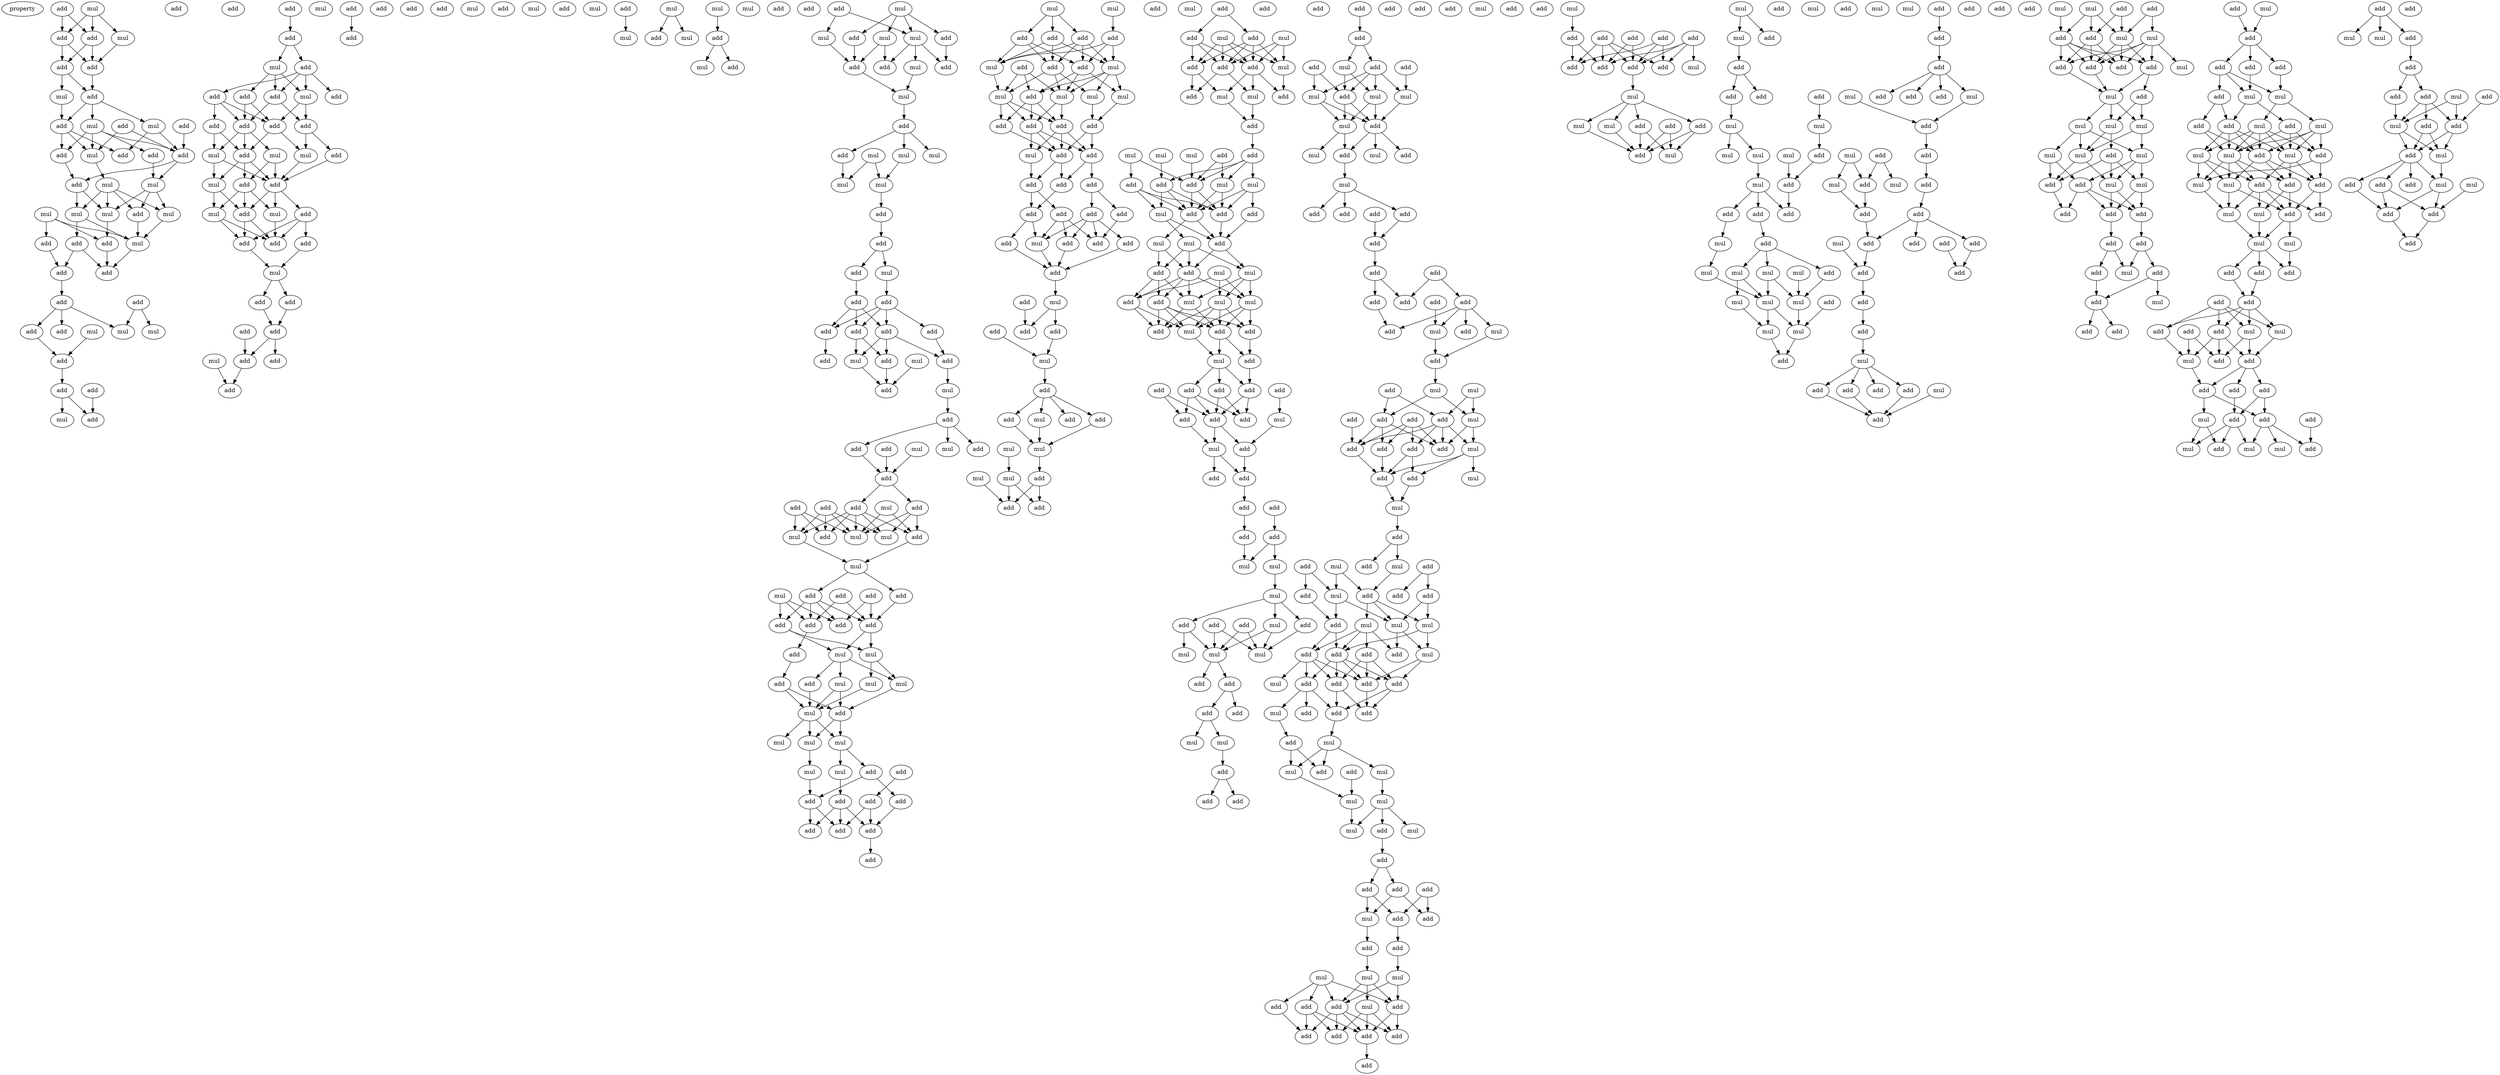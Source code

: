 digraph {
    node [fontcolor=black]
    property [mul=2,lf=1.1]
    0 [ label = add ];
    1 [ label = add ];
    2 [ label = mul ];
    3 [ label = add ];
    4 [ label = mul ];
    5 [ label = add ];
    6 [ label = add ];
    7 [ label = add ];
    8 [ label = mul ];
    9 [ label = add ];
    10 [ label = add ];
    11 [ label = add ];
    12 [ label = mul ];
    13 [ label = add ];
    14 [ label = mul ];
    15 [ label = mul ];
    16 [ label = add ];
    17 [ label = add ];
    18 [ label = add ];
    19 [ label = add ];
    20 [ label = add ];
    21 [ label = mul ];
    22 [ label = mul ];
    23 [ label = mul ];
    24 [ label = add ];
    25 [ label = mul ];
    26 [ label = mul ];
    27 [ label = mul ];
    28 [ label = add ];
    29 [ label = mul ];
    30 [ label = add ];
    31 [ label = add ];
    32 [ label = add ];
    33 [ label = add ];
    34 [ label = add ];
    35 [ label = add ];
    36 [ label = mul ];
    37 [ label = add ];
    38 [ label = mul ];
    39 [ label = mul ];
    40 [ label = add ];
    41 [ label = add ];
    42 [ label = add ];
    43 [ label = add ];
    44 [ label = add ];
    45 [ label = mul ];
    46 [ label = add ];
    47 [ label = add ];
    48 [ label = add ];
    49 [ label = add ];
    50 [ label = mul ];
    51 [ label = add ];
    52 [ label = mul ];
    53 [ label = add ];
    54 [ label = add ];
    55 [ label = add ];
    56 [ label = add ];
    57 [ label = add ];
    58 [ label = add ];
    59 [ label = add ];
    60 [ label = mul ];
    61 [ label = add ];
    62 [ label = add ];
    63 [ label = mul ];
    64 [ label = mul ];
    65 [ label = add ];
    66 [ label = add ];
    67 [ label = mul ];
    68 [ label = mul ];
    69 [ label = add ];
    70 [ label = mul ];
    71 [ label = mul ];
    72 [ label = add ];
    73 [ label = add ];
    74 [ label = add ];
    75 [ label = add ];
    76 [ label = mul ];
    77 [ label = add ];
    78 [ label = add ];
    79 [ label = add ];
    80 [ label = add ];
    81 [ label = add ];
    82 [ label = add ];
    83 [ label = add ];
    84 [ label = mul ];
    85 [ label = add ];
    86 [ label = add ];
    87 [ label = add ];
    88 [ label = add ];
    89 [ label = add ];
    90 [ label = mul ];
    91 [ label = add ];
    92 [ label = mul ];
    93 [ label = add ];
    94 [ label = mul ];
    95 [ label = add ];
    96 [ label = mul ];
    97 [ label = mul ];
    98 [ label = add ];
    99 [ label = mul ];
    100 [ label = mul ];
    101 [ label = add ];
    102 [ label = mul ];
    103 [ label = mul ];
    104 [ label = add ];
    105 [ label = add ];
    106 [ label = add ];
    107 [ label = mul ];
    108 [ label = add ];
    109 [ label = add ];
    110 [ label = mul ];
    111 [ label = mul ];
    112 [ label = add ];
    113 [ label = mul ];
    114 [ label = add ];
    115 [ label = add ];
    116 [ label = mul ];
    117 [ label = add ];
    118 [ label = mul ];
    119 [ label = add ];
    120 [ label = add ];
    121 [ label = mul ];
    122 [ label = mul ];
    123 [ label = mul ];
    124 [ label = mul ];
    125 [ label = mul ];
    126 [ label = add ];
    127 [ label = add ];
    128 [ label = mul ];
    129 [ label = add ];
    130 [ label = add ];
    131 [ label = add ];
    132 [ label = add ];
    133 [ label = add ];
    134 [ label = add ];
    135 [ label = add ];
    136 [ label = mul ];
    137 [ label = add ];
    138 [ label = add ];
    139 [ label = mul ];
    140 [ label = add ];
    141 [ label = mul ];
    142 [ label = add ];
    143 [ label = add ];
    144 [ label = mul ];
    145 [ label = add ];
    146 [ label = add ];
    147 [ label = add ];
    148 [ label = mul ];
    149 [ label = add ];
    150 [ label = add ];
    151 [ label = add ];
    152 [ label = mul ];
    153 [ label = add ];
    154 [ label = add ];
    155 [ label = mul ];
    156 [ label = mul ];
    157 [ label = mul ];
    158 [ label = add ];
    159 [ label = add ];
    160 [ label = mul ];
    161 [ label = add ];
    162 [ label = add ];
    163 [ label = mul ];
    164 [ label = add ];
    165 [ label = add ];
    166 [ label = add ];
    167 [ label = add ];
    168 [ label = add ];
    169 [ label = add ];
    170 [ label = mul ];
    171 [ label = mul ];
    172 [ label = add ];
    173 [ label = mul ];
    174 [ label = add ];
    175 [ label = add ];
    176 [ label = mul ];
    177 [ label = mul ];
    178 [ label = mul ];
    179 [ label = add ];
    180 [ label = mul ];
    181 [ label = mul ];
    182 [ label = mul ];
    183 [ label = add ];
    184 [ label = add ];
    185 [ label = mul ];
    186 [ label = mul ];
    187 [ label = add ];
    188 [ label = add ];
    189 [ label = add ];
    190 [ label = add ];
    191 [ label = add ];
    192 [ label = add ];
    193 [ label = add ];
    194 [ label = mul ];
    195 [ label = mul ];
    196 [ label = add ];
    197 [ label = add ];
    198 [ label = add ];
    199 [ label = add ];
    200 [ label = add ];
    201 [ label = mul ];
    202 [ label = add ];
    203 [ label = add ];
    204 [ label = add ];
    205 [ label = mul ];
    206 [ label = mul ];
    207 [ label = mul ];
    208 [ label = add ];
    209 [ label = mul ];
    210 [ label = mul ];
    211 [ label = add ];
    212 [ label = add ];
    213 [ label = add ];
    214 [ label = add ];
    215 [ label = add ];
    216 [ label = mul ];
    217 [ label = add ];
    218 [ label = add ];
    219 [ label = add ];
    220 [ label = add ];
    221 [ label = add ];
    222 [ label = add ];
    223 [ label = add ];
    224 [ label = add ];
    225 [ label = add ];
    226 [ label = add ];
    227 [ label = add ];
    228 [ label = mul ];
    229 [ label = add ];
    230 [ label = add ];
    231 [ label = mul ];
    232 [ label = add ];
    233 [ label = add ];
    234 [ label = add ];
    235 [ label = add ];
    236 [ label = add ];
    237 [ label = mul ];
    238 [ label = add ];
    239 [ label = add ];
    240 [ label = mul ];
    241 [ label = add ];
    242 [ label = add ];
    243 [ label = mul ];
    244 [ label = mul ];
    245 [ label = mul ];
    246 [ label = add ];
    247 [ label = mul ];
    248 [ label = mul ];
    249 [ label = add ];
    250 [ label = add ];
    251 [ label = add ];
    252 [ label = add ];
    253 [ label = add ];
    254 [ label = mul ];
    255 [ label = mul ];
    256 [ label = add ];
    257 [ label = add ];
    258 [ label = add ];
    259 [ label = mul ];
    260 [ label = mul ];
    261 [ label = add ];
    262 [ label = mul ];
    263 [ label = add ];
    264 [ label = add ];
    265 [ label = mul ];
    266 [ label = add ];
    267 [ label = add ];
    268 [ label = mul ];
    269 [ label = mul ];
    270 [ label = add ];
    271 [ label = add ];
    272 [ label = mul ];
    273 [ label = mul ];
    274 [ label = add ];
    275 [ label = add ];
    276 [ label = add ];
    277 [ label = add ];
    278 [ label = mul ];
    279 [ label = mul ];
    280 [ label = add ];
    281 [ label = mul ];
    282 [ label = add ];
    283 [ label = mul ];
    284 [ label = add ];
    285 [ label = mul ];
    286 [ label = add ];
    287 [ label = mul ];
    288 [ label = mul ];
    289 [ label = mul ];
    290 [ label = add ];
    291 [ label = add ];
    292 [ label = mul ];
    293 [ label = add ];
    294 [ label = add ];
    295 [ label = mul ];
    296 [ label = add ];
    297 [ label = add ];
    298 [ label = add ];
    299 [ label = add ];
    300 [ label = add ];
    301 [ label = add ];
    302 [ label = add ];
    303 [ label = mul ];
    304 [ label = add ];
    305 [ label = add ];
    306 [ label = mul ];
    307 [ label = add ];
    308 [ label = add ];
    309 [ label = add ];
    310 [ label = add ];
    311 [ label = add ];
    312 [ label = add ];
    313 [ label = add ];
    314 [ label = mul ];
    315 [ label = mul ];
    316 [ label = mul ];
    317 [ label = add ];
    318 [ label = mul ];
    319 [ label = add ];
    320 [ label = add ];
    321 [ label = add ];
    322 [ label = mul ];
    323 [ label = mul ];
    324 [ label = mul ];
    325 [ label = add ];
    326 [ label = add ];
    327 [ label = add ];
    328 [ label = add ];
    329 [ label = add ];
    330 [ label = mul ];
    331 [ label = mul ];
    332 [ label = add ];
    333 [ label = add ];
    334 [ label = add ];
    335 [ label = add ];
    336 [ label = add ];
    337 [ label = add ];
    338 [ label = add ];
    339 [ label = add ];
    340 [ label = add ];
    341 [ label = mul ];
    342 [ label = add ];
    343 [ label = add ];
    344 [ label = mul ];
    345 [ label = mul ];
    346 [ label = mul ];
    347 [ label = add ];
    348 [ label = mul ];
    349 [ label = mul ];
    350 [ label = add ];
    351 [ label = mul ];
    352 [ label = add ];
    353 [ label = add ];
    354 [ label = mul ];
    355 [ label = add ];
    356 [ label = add ];
    357 [ label = add ];
    358 [ label = add ];
    359 [ label = add ];
    360 [ label = add ];
    361 [ label = add ];
    362 [ label = add ];
    363 [ label = add ];
    364 [ label = add ];
    365 [ label = add ];
    366 [ label = add ];
    367 [ label = add ];
    368 [ label = mul ];
    369 [ label = add ];
    370 [ label = mul ];
    371 [ label = add ];
    372 [ label = add ];
    373 [ label = mul ];
    374 [ label = mul ];
    375 [ label = mul ];
    376 [ label = add ];
    377 [ label = add ];
    378 [ label = add ];
    379 [ label = add ];
    380 [ label = add ];
    381 [ label = add ];
    382 [ label = add ];
    383 [ label = mul ];
    384 [ label = add ];
    385 [ label = add ];
    386 [ label = add ];
    387 [ label = mul ];
    388 [ label = mul ];
    389 [ label = add ];
    390 [ label = mul ];
    391 [ label = add ];
    392 [ label = mul ];
    393 [ label = add ];
    394 [ label = add ];
    395 [ label = add ];
    396 [ label = mul ];
    397 [ label = add ];
    398 [ label = add ];
    399 [ label = add ];
    400 [ label = add ];
    401 [ label = mul ];
    402 [ label = mul ];
    403 [ label = mul ];
    404 [ label = mul ];
    405 [ label = add ];
    406 [ label = add ];
    407 [ label = add ];
    408 [ label = add ];
    409 [ label = add ];
    410 [ label = add ];
    411 [ label = mul ];
    412 [ label = add ];
    413 [ label = add ];
    414 [ label = mul ];
    415 [ label = add ];
    416 [ label = add ];
    417 [ label = add ];
    418 [ label = add ];
    419 [ label = mul ];
    420 [ label = mul ];
    421 [ label = mul ];
    422 [ label = mul ];
    423 [ label = add ];
    424 [ label = add ];
    425 [ label = mul ];
    426 [ label = mul ];
    427 [ label = add ];
    428 [ label = mul ];
    429 [ label = add ];
    430 [ label = add ];
    431 [ label = mul ];
    432 [ label = add ];
    433 [ label = add ];
    434 [ label = add ];
    435 [ label = add ];
    436 [ label = add ];
    437 [ label = add ];
    438 [ label = mul ];
    439 [ label = add ];
    440 [ label = add ];
    441 [ label = mul ];
    442 [ label = mul ];
    443 [ label = mul ];
    444 [ label = add ];
    445 [ label = mul ];
    446 [ label = add ];
    447 [ label = add ];
    448 [ label = add ];
    449 [ label = add ];
    450 [ label = add ];
    451 [ label = add ];
    452 [ label = add ];
    453 [ label = add ];
    454 [ label = mul ];
    455 [ label = add ];
    456 [ label = add ];
    457 [ label = add ];
    458 [ label = add ];
    459 [ label = add ];
    460 [ label = mul ];
    461 [ label = add ];
    462 [ label = add ];
    463 [ label = add ];
    464 [ label = add ];
    465 [ label = mul ];
    466 [ label = add ];
    467 [ label = mul ];
    468 [ label = mul ];
    469 [ label = add ];
    470 [ label = add ];
    471 [ label = mul ];
    472 [ label = add ];
    473 [ label = mul ];
    474 [ label = mul ];
    475 [ label = add ];
    476 [ label = add ];
    477 [ label = add ];
    478 [ label = add ];
    479 [ label = add ];
    480 [ label = mul ];
    481 [ label = add ];
    482 [ label = add ];
    483 [ label = mul ];
    484 [ label = mul ];
    485 [ label = mul ];
    486 [ label = mul ];
    487 [ label = mul ];
    488 [ label = add ];
    489 [ label = add ];
    490 [ label = mul ];
    491 [ label = add ];
    492 [ label = add ];
    493 [ label = add ];
    494 [ label = mul ];
    495 [ label = add ];
    496 [ label = add ];
    497 [ label = mul ];
    498 [ label = mul ];
    499 [ label = mul ];
    500 [ label = mul ];
    501 [ label = add ];
    502 [ label = mul ];
    503 [ label = mul ];
    504 [ label = mul ];
    505 [ label = mul ];
    506 [ label = mul ];
    507 [ label = mul ];
    508 [ label = mul ];
    509 [ label = add ];
    510 [ label = add ];
    511 [ label = add ];
    512 [ label = add ];
    513 [ label = add ];
    514 [ label = add ];
    515 [ label = mul ];
    516 [ label = add ];
    517 [ label = add ];
    518 [ label = mul ];
    519 [ label = add ];
    520 [ label = add ];
    521 [ label = add ];
    522 [ label = mul ];
    523 [ label = add ];
    524 [ label = mul ];
    525 [ label = mul ];
    526 [ label = add ];
    527 [ label = add ];
    528 [ label = add ];
    529 [ label = add ];
    530 [ label = mul ];
    531 [ label = add ];
    532 [ label = add ];
    533 [ label = add ];
    534 [ label = add ];
    535 [ label = add ];
    536 [ label = add ];
    537 [ label = add ];
    538 [ label = add ];
    539 [ label = add ];
    540 [ label = mul ];
    541 [ label = add ];
    542 [ label = add ];
    543 [ label = mul ];
    544 [ label = add ];
    545 [ label = add ];
    546 [ label = add ];
    547 [ label = mul ];
    548 [ label = mul ];
    549 [ label = add ];
    550 [ label = add ];
    551 [ label = add ];
    552 [ label = add ];
    553 [ label = mul ];
    554 [ label = mul ];
    555 [ label = add ];
    556 [ label = add ];
    557 [ label = mul ];
    558 [ label = add ];
    559 [ label = add ];
    560 [ label = add ];
    561 [ label = mul ];
    562 [ label = mul ];
    563 [ label = mul ];
    564 [ label = mul ];
    565 [ label = add ];
    566 [ label = mul ];
    567 [ label = mul ];
    568 [ label = mul ];
    569 [ label = mul ];
    570 [ label = mul ];
    571 [ label = add ];
    572 [ label = add ];
    573 [ label = add ];
    574 [ label = add ];
    575 [ label = add ];
    576 [ label = add ];
    577 [ label = add ];
    578 [ label = add ];
    579 [ label = mul ];
    580 [ label = add ];
    581 [ label = mul ];
    582 [ label = add ];
    583 [ label = add ];
    584 [ label = add ];
    585 [ label = add ];
    586 [ label = mul ];
    587 [ label = add ];
    588 [ label = add ];
    589 [ label = add ];
    590 [ label = add ];
    591 [ label = mul ];
    592 [ label = add ];
    593 [ label = mul ];
    594 [ label = mul ];
    595 [ label = add ];
    596 [ label = add ];
    597 [ label = add ];
    598 [ label = mul ];
    599 [ label = mul ];
    600 [ label = add ];
    601 [ label = mul ];
    602 [ label = mul ];
    603 [ label = add ];
    604 [ label = mul ];
    605 [ label = add ];
    606 [ label = add ];
    607 [ label = add ];
    608 [ label = mul ];
    609 [ label = mul ];
    610 [ label = add ];
    611 [ label = mul ];
    612 [ label = add ];
    613 [ label = mul ];
    614 [ label = mul ];
    615 [ label = add ];
    616 [ label = add ];
    617 [ label = add ];
    618 [ label = add ];
    619 [ label = add ];
    620 [ label = add ];
    621 [ label = add ];
    622 [ label = mul ];
    623 [ label = mul ];
    624 [ label = add ];
    625 [ label = add ];
    626 [ label = mul ];
    627 [ label = add ];
    628 [ label = add ];
    629 [ label = add ];
    630 [ label = add ];
    631 [ label = mul ];
    632 [ label = add ];
    633 [ label = add ];
    634 [ label = add ];
    635 [ label = add ];
    636 [ label = mul ];
    637 [ label = add ];
    638 [ label = mul ];
    639 [ label = mul ];
    640 [ label = add ];
    641 [ label = mul ];
    642 [ label = add ];
    643 [ label = mul ];
    644 [ label = add ];
    645 [ label = add ];
    646 [ label = add ];
    647 [ label = add ];
    648 [ label = add ];
    649 [ label = mul ];
    650 [ label = mul ];
    651 [ label = add ];
    652 [ label = add ];
    653 [ label = mul ];
    654 [ label = add ];
    655 [ label = mul ];
    656 [ label = add ];
    657 [ label = mul ];
    658 [ label = add ];
    659 [ label = add ];
    660 [ label = add ];
    661 [ label = add ];
    662 [ label = add ];
    0 -> 3 [ name = 0 ];
    0 -> 5 [ name = 1 ];
    2 -> 3 [ name = 2 ];
    2 -> 4 [ name = 3 ];
    2 -> 5 [ name = 4 ];
    3 -> 6 [ name = 5 ];
    3 -> 7 [ name = 6 ];
    4 -> 6 [ name = 7 ];
    5 -> 6 [ name = 8 ];
    5 -> 7 [ name = 9 ];
    6 -> 9 [ name = 10 ];
    7 -> 8 [ name = 11 ];
    7 -> 9 [ name = 12 ];
    8 -> 13 [ name = 13 ];
    9 -> 12 [ name = 14 ];
    9 -> 13 [ name = 15 ];
    9 -> 14 [ name = 16 ];
    10 -> 15 [ name = 17 ];
    10 -> 17 [ name = 18 ];
    11 -> 17 [ name = 19 ];
    12 -> 17 [ name = 20 ];
    12 -> 18 [ name = 21 ];
    13 -> 15 [ name = 22 ];
    13 -> 16 [ name = 23 ];
    13 -> 18 [ name = 24 ];
    14 -> 15 [ name = 25 ];
    14 -> 16 [ name = 26 ];
    14 -> 17 [ name = 27 ];
    14 -> 19 [ name = 28 ];
    15 -> 22 [ name = 29 ];
    16 -> 20 [ name = 30 ];
    17 -> 20 [ name = 31 ];
    17 -> 21 [ name = 32 ];
    19 -> 21 [ name = 33 ];
    20 -> 26 [ name = 34 ];
    20 -> 27 [ name = 35 ];
    21 -> 24 [ name = 36 ];
    21 -> 25 [ name = 37 ];
    21 -> 27 [ name = 38 ];
    22 -> 24 [ name = 39 ];
    22 -> 25 [ name = 40 ];
    22 -> 26 [ name = 41 ];
    22 -> 27 [ name = 42 ];
    23 -> 28 [ name = 43 ];
    23 -> 29 [ name = 44 ];
    23 -> 30 [ name = 45 ];
    24 -> 29 [ name = 46 ];
    25 -> 29 [ name = 47 ];
    26 -> 29 [ name = 48 ];
    26 -> 31 [ name = 49 ];
    27 -> 30 [ name = 50 ];
    28 -> 32 [ name = 51 ];
    29 -> 33 [ name = 52 ];
    30 -> 33 [ name = 53 ];
    31 -> 32 [ name = 54 ];
    31 -> 33 [ name = 55 ];
    32 -> 35 [ name = 56 ];
    34 -> 36 [ name = 57 ];
    34 -> 38 [ name = 58 ];
    35 -> 36 [ name = 59 ];
    35 -> 37 [ name = 60 ];
    35 -> 40 [ name = 61 ];
    37 -> 41 [ name = 62 ];
    39 -> 41 [ name = 63 ];
    41 -> 43 [ name = 64 ];
    43 -> 45 [ name = 65 ];
    43 -> 46 [ name = 66 ];
    44 -> 46 [ name = 67 ];
    47 -> 48 [ name = 68 ];
    48 -> 49 [ name = 69 ];
    48 -> 50 [ name = 70 ];
    49 -> 52 [ name = 71 ];
    49 -> 53 [ name = 72 ];
    49 -> 54 [ name = 73 ];
    49 -> 55 [ name = 74 ];
    50 -> 51 [ name = 75 ];
    50 -> 52 [ name = 76 ];
    50 -> 53 [ name = 77 ];
    51 -> 56 [ name = 78 ];
    51 -> 57 [ name = 79 ];
    52 -> 57 [ name = 80 ];
    52 -> 58 [ name = 81 ];
    53 -> 56 [ name = 82 ];
    53 -> 58 [ name = 83 ];
    54 -> 56 [ name = 84 ];
    54 -> 57 [ name = 85 ];
    54 -> 59 [ name = 86 ];
    56 -> 60 [ name = 87 ];
    56 -> 61 [ name = 88 ];
    56 -> 63 [ name = 89 ];
    57 -> 61 [ name = 90 ];
    57 -> 64 [ name = 91 ];
    58 -> 62 [ name = 92 ];
    58 -> 64 [ name = 93 ];
    59 -> 60 [ name = 94 ];
    59 -> 61 [ name = 95 ];
    60 -> 66 [ name = 96 ];
    60 -> 67 [ name = 97 ];
    61 -> 65 [ name = 98 ];
    61 -> 66 [ name = 99 ];
    61 -> 67 [ name = 100 ];
    62 -> 66 [ name = 101 ];
    63 -> 65 [ name = 102 ];
    63 -> 66 [ name = 103 ];
    64 -> 66 [ name = 104 ];
    65 -> 70 [ name = 105 ];
    65 -> 71 [ name = 106 ];
    65 -> 72 [ name = 107 ];
    66 -> 69 [ name = 108 ];
    66 -> 70 [ name = 109 ];
    66 -> 72 [ name = 110 ];
    67 -> 71 [ name = 111 ];
    67 -> 72 [ name = 112 ];
    69 -> 73 [ name = 113 ];
    69 -> 74 [ name = 114 ];
    69 -> 75 [ name = 115 ];
    70 -> 74 [ name = 116 ];
    71 -> 74 [ name = 117 ];
    71 -> 75 [ name = 118 ];
    72 -> 74 [ name = 119 ];
    72 -> 75 [ name = 120 ];
    73 -> 76 [ name = 121 ];
    75 -> 76 [ name = 122 ];
    76 -> 77 [ name = 123 ];
    76 -> 78 [ name = 124 ];
    77 -> 79 [ name = 125 ];
    78 -> 79 [ name = 126 ];
    79 -> 81 [ name = 127 ];
    79 -> 82 [ name = 128 ];
    80 -> 81 [ name = 129 ];
    81 -> 86 [ name = 130 ];
    83 -> 85 [ name = 131 ];
    84 -> 86 [ name = 132 ];
    95 -> 96 [ name = 133 ];
    97 -> 98 [ name = 134 ];
    97 -> 99 [ name = 135 ];
    100 -> 101 [ name = 136 ];
    101 -> 103 [ name = 137 ];
    101 -> 105 [ name = 138 ];
    107 -> 109 [ name = 139 ];
    107 -> 110 [ name = 140 ];
    107 -> 111 [ name = 141 ];
    107 -> 112 [ name = 142 ];
    108 -> 111 [ name = 143 ];
    108 -> 113 [ name = 144 ];
    109 -> 115 [ name = 145 ];
    110 -> 114 [ name = 146 ];
    110 -> 117 [ name = 147 ];
    111 -> 115 [ name = 148 ];
    111 -> 116 [ name = 149 ];
    111 -> 117 [ name = 150 ];
    112 -> 114 [ name = 151 ];
    113 -> 114 [ name = 152 ];
    114 -> 118 [ name = 153 ];
    116 -> 118 [ name = 154 ];
    118 -> 119 [ name = 155 ];
    119 -> 120 [ name = 156 ];
    119 -> 122 [ name = 157 ];
    119 -> 123 [ name = 158 ];
    120 -> 125 [ name = 159 ];
    121 -> 124 [ name = 160 ];
    121 -> 125 [ name = 161 ];
    122 -> 124 [ name = 162 ];
    124 -> 126 [ name = 163 ];
    126 -> 127 [ name = 164 ];
    127 -> 128 [ name = 165 ];
    127 -> 129 [ name = 166 ];
    128 -> 130 [ name = 167 ];
    129 -> 131 [ name = 168 ];
    130 -> 132 [ name = 169 ];
    130 -> 133 [ name = 170 ];
    130 -> 134 [ name = 171 ];
    130 -> 135 [ name = 172 ];
    131 -> 132 [ name = 173 ];
    131 -> 133 [ name = 174 ];
    131 -> 134 [ name = 175 ];
    132 -> 136 [ name = 176 ];
    132 -> 137 [ name = 177 ];
    133 -> 136 [ name = 178 ];
    133 -> 137 [ name = 179 ];
    133 -> 140 [ name = 180 ];
    134 -> 138 [ name = 181 ];
    135 -> 140 [ name = 182 ];
    136 -> 142 [ name = 183 ];
    137 -> 142 [ name = 184 ];
    139 -> 142 [ name = 185 ];
    140 -> 141 [ name = 186 ];
    141 -> 143 [ name = 187 ];
    143 -> 144 [ name = 188 ];
    143 -> 145 [ name = 189 ];
    143 -> 147 [ name = 190 ];
    146 -> 149 [ name = 191 ];
    147 -> 149 [ name = 192 ];
    148 -> 149 [ name = 193 ];
    149 -> 150 [ name = 194 ];
    149 -> 154 [ name = 195 ];
    150 -> 156 [ name = 196 ];
    150 -> 157 [ name = 197 ];
    150 -> 158 [ name = 198 ];
    151 -> 155 [ name = 199 ];
    151 -> 156 [ name = 200 ];
    151 -> 157 [ name = 201 ];
    151 -> 159 [ name = 202 ];
    152 -> 156 [ name = 203 ];
    152 -> 158 [ name = 204 ];
    153 -> 155 [ name = 205 ];
    153 -> 156 [ name = 206 ];
    153 -> 159 [ name = 207 ];
    154 -> 155 [ name = 208 ];
    154 -> 156 [ name = 209 ];
    154 -> 157 [ name = 210 ];
    154 -> 158 [ name = 211 ];
    154 -> 159 [ name = 212 ];
    155 -> 160 [ name = 213 ];
    158 -> 160 [ name = 214 ];
    160 -> 164 [ name = 215 ];
    160 -> 165 [ name = 216 ];
    161 -> 167 [ name = 217 ];
    161 -> 169 [ name = 218 ];
    162 -> 166 [ name = 219 ];
    162 -> 167 [ name = 220 ];
    163 -> 166 [ name = 221 ];
    163 -> 168 [ name = 222 ];
    163 -> 169 [ name = 223 ];
    164 -> 166 [ name = 224 ];
    164 -> 167 [ name = 225 ];
    164 -> 168 [ name = 226 ];
    164 -> 169 [ name = 227 ];
    165 -> 167 [ name = 228 ];
    166 -> 172 [ name = 229 ];
    167 -> 170 [ name = 230 ];
    167 -> 171 [ name = 231 ];
    168 -> 170 [ name = 232 ];
    168 -> 171 [ name = 233 ];
    170 -> 173 [ name = 234 ];
    170 -> 175 [ name = 235 ];
    170 -> 176 [ name = 236 ];
    171 -> 176 [ name = 237 ];
    171 -> 177 [ name = 238 ];
    172 -> 174 [ name = 239 ];
    173 -> 178 [ name = 240 ];
    173 -> 179 [ name = 241 ];
    174 -> 178 [ name = 242 ];
    174 -> 179 [ name = 243 ];
    175 -> 178 [ name = 244 ];
    176 -> 179 [ name = 245 ];
    177 -> 178 [ name = 246 ];
    178 -> 180 [ name = 247 ];
    178 -> 181 [ name = 248 ];
    178 -> 182 [ name = 249 ];
    179 -> 180 [ name = 250 ];
    179 -> 182 [ name = 251 ];
    180 -> 186 [ name = 252 ];
    182 -> 184 [ name = 253 ];
    182 -> 185 [ name = 254 ];
    183 -> 190 [ name = 255 ];
    184 -> 187 [ name = 256 ];
    184 -> 188 [ name = 257 ];
    185 -> 189 [ name = 258 ];
    186 -> 188 [ name = 259 ];
    187 -> 192 [ name = 260 ];
    188 -> 191 [ name = 261 ];
    188 -> 193 [ name = 262 ];
    189 -> 191 [ name = 263 ];
    189 -> 192 [ name = 264 ];
    189 -> 193 [ name = 265 ];
    190 -> 191 [ name = 266 ];
    190 -> 192 [ name = 267 ];
    192 -> 196 [ name = 268 ];
    194 -> 199 [ name = 269 ];
    195 -> 197 [ name = 270 ];
    195 -> 198 [ name = 271 ];
    195 -> 200 [ name = 272 ];
    197 -> 201 [ name = 273 ];
    197 -> 202 [ name = 274 ];
    197 -> 204 [ name = 275 ];
    198 -> 201 [ name = 276 ];
    198 -> 202 [ name = 277 ];
    198 -> 204 [ name = 278 ];
    198 -> 205 [ name = 279 ];
    199 -> 201 [ name = 280 ];
    199 -> 204 [ name = 281 ];
    199 -> 205 [ name = 282 ];
    200 -> 201 [ name = 283 ];
    200 -> 202 [ name = 284 ];
    200 -> 205 [ name = 285 ];
    201 -> 209 [ name = 286 ];
    202 -> 207 [ name = 287 ];
    202 -> 209 [ name = 288 ];
    202 -> 210 [ name = 289 ];
    203 -> 207 [ name = 290 ];
    203 -> 208 [ name = 291 ];
    203 -> 209 [ name = 292 ];
    204 -> 206 [ name = 293 ];
    204 -> 207 [ name = 294 ];
    204 -> 208 [ name = 295 ];
    205 -> 206 [ name = 296 ];
    205 -> 207 [ name = 297 ];
    205 -> 208 [ name = 298 ];
    205 -> 210 [ name = 299 ];
    206 -> 213 [ name = 300 ];
    207 -> 211 [ name = 301 ];
    207 -> 212 [ name = 302 ];
    208 -> 211 [ name = 303 ];
    208 -> 212 [ name = 304 ];
    208 -> 214 [ name = 305 ];
    209 -> 211 [ name = 306 ];
    209 -> 212 [ name = 307 ];
    209 -> 214 [ name = 308 ];
    210 -> 213 [ name = 309 ];
    211 -> 215 [ name = 310 ];
    211 -> 216 [ name = 311 ];
    211 -> 217 [ name = 312 ];
    212 -> 215 [ name = 313 ];
    212 -> 216 [ name = 314 ];
    212 -> 217 [ name = 315 ];
    213 -> 215 [ name = 316 ];
    213 -> 217 [ name = 317 ];
    214 -> 215 [ name = 318 ];
    215 -> 219 [ name = 319 ];
    215 -> 220 [ name = 320 ];
    216 -> 220 [ name = 321 ];
    217 -> 218 [ name = 322 ];
    217 -> 219 [ name = 323 ];
    218 -> 222 [ name = 324 ];
    218 -> 223 [ name = 325 ];
    219 -> 221 [ name = 326 ];
    220 -> 221 [ name = 327 ];
    220 -> 224 [ name = 328 ];
    221 -> 227 [ name = 329 ];
    221 -> 228 [ name = 330 ];
    222 -> 229 [ name = 331 ];
    223 -> 225 [ name = 332 ];
    223 -> 226 [ name = 333 ];
    223 -> 228 [ name = 334 ];
    223 -> 229 [ name = 335 ];
    224 -> 225 [ name = 336 ];
    224 -> 228 [ name = 337 ];
    224 -> 229 [ name = 338 ];
    225 -> 230 [ name = 339 ];
    226 -> 230 [ name = 340 ];
    227 -> 230 [ name = 341 ];
    228 -> 230 [ name = 342 ];
    230 -> 231 [ name = 343 ];
    231 -> 234 [ name = 344 ];
    231 -> 235 [ name = 345 ];
    232 -> 235 [ name = 346 ];
    234 -> 237 [ name = 347 ];
    236 -> 237 [ name = 348 ];
    237 -> 238 [ name = 349 ];
    238 -> 239 [ name = 350 ];
    238 -> 241 [ name = 351 ];
    238 -> 242 [ name = 352 ];
    238 -> 243 [ name = 353 ];
    239 -> 245 [ name = 354 ];
    241 -> 245 [ name = 355 ];
    243 -> 245 [ name = 356 ];
    244 -> 248 [ name = 357 ];
    245 -> 246 [ name = 358 ];
    246 -> 249 [ name = 359 ];
    246 -> 250 [ name = 360 ];
    247 -> 249 [ name = 361 ];
    248 -> 249 [ name = 362 ];
    248 -> 250 [ name = 363 ];
    251 -> 252 [ name = 364 ];
    251 -> 253 [ name = 365 ];
    252 -> 256 [ name = 366 ];
    252 -> 257 [ name = 367 ];
    252 -> 258 [ name = 368 ];
    253 -> 256 [ name = 369 ];
    253 -> 257 [ name = 370 ];
    253 -> 258 [ name = 371 ];
    253 -> 259 [ name = 372 ];
    254 -> 256 [ name = 373 ];
    254 -> 257 [ name = 374 ];
    254 -> 259 [ name = 375 ];
    255 -> 256 [ name = 376 ];
    255 -> 257 [ name = 377 ];
    255 -> 258 [ name = 378 ];
    255 -> 259 [ name = 379 ];
    256 -> 260 [ name = 380 ];
    256 -> 262 [ name = 381 ];
    256 -> 263 [ name = 382 ];
    257 -> 260 [ name = 383 ];
    257 -> 261 [ name = 384 ];
    258 -> 261 [ name = 385 ];
    258 -> 262 [ name = 386 ];
    259 -> 263 [ name = 387 ];
    260 -> 264 [ name = 388 ];
    262 -> 264 [ name = 389 ];
    264 -> 267 [ name = 390 ];
    265 -> 271 [ name = 391 ];
    265 -> 274 [ name = 392 ];
    266 -> 272 [ name = 393 ];
    266 -> 274 [ name = 394 ];
    267 -> 270 [ name = 395 ];
    267 -> 272 [ name = 396 ];
    267 -> 273 [ name = 397 ];
    267 -> 274 [ name = 398 ];
    268 -> 270 [ name = 399 ];
    269 -> 274 [ name = 400 ];
    270 -> 275 [ name = 401 ];
    270 -> 277 [ name = 402 ];
    270 -> 278 [ name = 403 ];
    271 -> 275 [ name = 404 ];
    271 -> 277 [ name = 405 ];
    271 -> 278 [ name = 406 ];
    272 -> 275 [ name = 407 ];
    272 -> 277 [ name = 408 ];
    273 -> 275 [ name = 409 ];
    273 -> 276 [ name = 410 ];
    273 -> 277 [ name = 411 ];
    274 -> 275 [ name = 412 ];
    274 -> 277 [ name = 413 ];
    275 -> 280 [ name = 414 ];
    276 -> 280 [ name = 415 ];
    277 -> 279 [ name = 416 ];
    277 -> 280 [ name = 417 ];
    278 -> 280 [ name = 418 ];
    278 -> 281 [ name = 419 ];
    279 -> 282 [ name = 420 ];
    279 -> 284 [ name = 421 ];
    280 -> 282 [ name = 422 ];
    280 -> 285 [ name = 423 ];
    281 -> 282 [ name = 424 ];
    281 -> 284 [ name = 425 ];
    281 -> 285 [ name = 426 ];
    282 -> 286 [ name = 427 ];
    282 -> 287 [ name = 428 ];
    282 -> 288 [ name = 429 ];
    282 -> 290 [ name = 430 ];
    283 -> 286 [ name = 431 ];
    283 -> 288 [ name = 432 ];
    283 -> 289 [ name = 433 ];
    284 -> 286 [ name = 434 ];
    284 -> 287 [ name = 435 ];
    284 -> 290 [ name = 436 ];
    285 -> 287 [ name = 437 ];
    285 -> 288 [ name = 438 ];
    285 -> 289 [ name = 439 ];
    286 -> 292 [ name = 440 ];
    286 -> 294 [ name = 441 ];
    287 -> 293 [ name = 442 ];
    287 -> 294 [ name = 443 ];
    288 -> 291 [ name = 444 ];
    288 -> 292 [ name = 445 ];
    288 -> 293 [ name = 446 ];
    289 -> 291 [ name = 447 ];
    289 -> 292 [ name = 448 ];
    289 -> 293 [ name = 449 ];
    289 -> 294 [ name = 450 ];
    290 -> 291 [ name = 451 ];
    290 -> 292 [ name = 452 ];
    290 -> 293 [ name = 453 ];
    290 -> 294 [ name = 454 ];
    291 -> 296 [ name = 455 ];
    292 -> 295 [ name = 456 ];
    293 -> 295 [ name = 457 ];
    293 -> 296 [ name = 458 ];
    295 -> 297 [ name = 459 ];
    295 -> 300 [ name = 460 ];
    295 -> 301 [ name = 461 ];
    296 -> 301 [ name = 462 ];
    297 -> 302 [ name = 463 ];
    297 -> 304 [ name = 464 ];
    297 -> 305 [ name = 465 ];
    298 -> 303 [ name = 466 ];
    299 -> 302 [ name = 467 ];
    299 -> 305 [ name = 468 ];
    300 -> 302 [ name = 469 ];
    300 -> 304 [ name = 470 ];
    301 -> 302 [ name = 471 ];
    301 -> 304 [ name = 472 ];
    302 -> 306 [ name = 473 ];
    302 -> 307 [ name = 474 ];
    303 -> 307 [ name = 475 ];
    305 -> 306 [ name = 476 ];
    306 -> 308 [ name = 477 ];
    306 -> 309 [ name = 478 ];
    307 -> 308 [ name = 479 ];
    308 -> 310 [ name = 480 ];
    310 -> 312 [ name = 481 ];
    311 -> 313 [ name = 482 ];
    312 -> 314 [ name = 483 ];
    313 -> 314 [ name = 484 ];
    313 -> 315 [ name = 485 ];
    315 -> 316 [ name = 486 ];
    316 -> 318 [ name = 487 ];
    316 -> 320 [ name = 488 ];
    316 -> 321 [ name = 489 ];
    317 -> 322 [ name = 490 ];
    317 -> 323 [ name = 491 ];
    318 -> 322 [ name = 492 ];
    318 -> 323 [ name = 493 ];
    319 -> 322 [ name = 494 ];
    319 -> 323 [ name = 495 ];
    320 -> 322 [ name = 496 ];
    321 -> 323 [ name = 497 ];
    321 -> 324 [ name = 498 ];
    323 -> 325 [ name = 499 ];
    323 -> 326 [ name = 500 ];
    326 -> 327 [ name = 501 ];
    326 -> 328 [ name = 502 ];
    327 -> 330 [ name = 503 ];
    327 -> 331 [ name = 504 ];
    331 -> 333 [ name = 505 ];
    333 -> 334 [ name = 506 ];
    333 -> 337 [ name = 507 ];
    335 -> 338 [ name = 508 ];
    338 -> 340 [ name = 509 ];
    338 -> 341 [ name = 510 ];
    339 -> 346 [ name = 511 ];
    340 -> 343 [ name = 512 ];
    340 -> 344 [ name = 513 ];
    340 -> 345 [ name = 514 ];
    340 -> 346 [ name = 515 ];
    341 -> 343 [ name = 516 ];
    341 -> 344 [ name = 517 ];
    342 -> 343 [ name = 518 ];
    342 -> 345 [ name = 519 ];
    343 -> 347 [ name = 520 ];
    343 -> 348 [ name = 521 ];
    344 -> 347 [ name = 522 ];
    344 -> 348 [ name = 523 ];
    345 -> 347 [ name = 524 ];
    345 -> 348 [ name = 525 ];
    346 -> 347 [ name = 526 ];
    347 -> 349 [ name = 527 ];
    347 -> 352 [ name = 528 ];
    347 -> 353 [ name = 529 ];
    348 -> 351 [ name = 530 ];
    348 -> 352 [ name = 531 ];
    352 -> 354 [ name = 532 ];
    354 -> 355 [ name = 533 ];
    354 -> 357 [ name = 534 ];
    354 -> 358 [ name = 535 ];
    356 -> 359 [ name = 536 ];
    358 -> 359 [ name = 537 ];
    359 -> 361 [ name = 538 ];
    360 -> 364 [ name = 539 ];
    360 -> 366 [ name = 540 ];
    361 -> 365 [ name = 541 ];
    361 -> 366 [ name = 542 ];
    363 -> 368 [ name = 543 ];
    364 -> 367 [ name = 544 ];
    364 -> 368 [ name = 545 ];
    364 -> 369 [ name = 546 ];
    364 -> 370 [ name = 547 ];
    365 -> 369 [ name = 548 ];
    368 -> 371 [ name = 549 ];
    370 -> 371 [ name = 550 ];
    371 -> 373 [ name = 551 ];
    372 -> 378 [ name = 552 ];
    372 -> 379 [ name = 553 ];
    373 -> 375 [ name = 554 ];
    373 -> 378 [ name = 555 ];
    374 -> 375 [ name = 556 ];
    374 -> 379 [ name = 557 ];
    375 -> 383 [ name = 558 ];
    375 -> 384 [ name = 559 ];
    376 -> 380 [ name = 560 ];
    376 -> 381 [ name = 561 ];
    376 -> 382 [ name = 562 ];
    376 -> 384 [ name = 563 ];
    377 -> 381 [ name = 564 ];
    378 -> 380 [ name = 565 ];
    378 -> 381 [ name = 566 ];
    378 -> 384 [ name = 567 ];
    379 -> 381 [ name = 568 ];
    379 -> 382 [ name = 569 ];
    379 -> 383 [ name = 570 ];
    379 -> 384 [ name = 571 ];
    380 -> 386 [ name = 572 ];
    381 -> 386 [ name = 573 ];
    382 -> 385 [ name = 574 ];
    382 -> 386 [ name = 575 ];
    383 -> 385 [ name = 576 ];
    383 -> 386 [ name = 577 ];
    383 -> 387 [ name = 578 ];
    385 -> 388 [ name = 579 ];
    386 -> 388 [ name = 580 ];
    388 -> 389 [ name = 581 ];
    389 -> 392 [ name = 582 ];
    389 -> 394 [ name = 583 ];
    390 -> 396 [ name = 584 ];
    390 -> 399 [ name = 585 ];
    391 -> 395 [ name = 586 ];
    391 -> 397 [ name = 587 ];
    392 -> 399 [ name = 588 ];
    393 -> 396 [ name = 589 ];
    393 -> 398 [ name = 590 ];
    395 -> 401 [ name = 591 ];
    395 -> 402 [ name = 592 ];
    396 -> 400 [ name = 593 ];
    396 -> 402 [ name = 594 ];
    398 -> 400 [ name = 595 ];
    399 -> 401 [ name = 596 ];
    399 -> 402 [ name = 597 ];
    399 -> 403 [ name = 598 ];
    400 -> 406 [ name = 599 ];
    400 -> 407 [ name = 600 ];
    401 -> 404 [ name = 601 ];
    401 -> 407 [ name = 602 ];
    402 -> 404 [ name = 603 ];
    402 -> 408 [ name = 604 ];
    403 -> 405 [ name = 605 ];
    403 -> 406 [ name = 606 ];
    403 -> 407 [ name = 607 ];
    403 -> 408 [ name = 608 ];
    404 -> 412 [ name = 609 ];
    404 -> 413 [ name = 610 ];
    405 -> 409 [ name = 611 ];
    405 -> 412 [ name = 612 ];
    405 -> 413 [ name = 613 ];
    406 -> 409 [ name = 614 ];
    406 -> 410 [ name = 615 ];
    406 -> 411 [ name = 616 ];
    406 -> 413 [ name = 617 ];
    407 -> 409 [ name = 618 ];
    407 -> 410 [ name = 619 ];
    407 -> 412 [ name = 620 ];
    407 -> 413 [ name = 621 ];
    409 -> 416 [ name = 622 ];
    409 -> 417 [ name = 623 ];
    410 -> 414 [ name = 624 ];
    410 -> 415 [ name = 625 ];
    410 -> 417 [ name = 626 ];
    412 -> 416 [ name = 627 ];
    412 -> 417 [ name = 628 ];
    413 -> 416 [ name = 629 ];
    414 -> 418 [ name = 630 ];
    417 -> 419 [ name = 631 ];
    418 -> 422 [ name = 632 ];
    418 -> 423 [ name = 633 ];
    419 -> 420 [ name = 634 ];
    419 -> 422 [ name = 635 ];
    419 -> 423 [ name = 636 ];
    420 -> 425 [ name = 637 ];
    422 -> 426 [ name = 638 ];
    424 -> 426 [ name = 639 ];
    425 -> 428 [ name = 640 ];
    425 -> 430 [ name = 641 ];
    425 -> 431 [ name = 642 ];
    426 -> 428 [ name = 643 ];
    430 -> 432 [ name = 644 ];
    432 -> 433 [ name = 645 ];
    432 -> 434 [ name = 646 ];
    433 -> 437 [ name = 647 ];
    433 -> 438 [ name = 648 ];
    434 -> 436 [ name = 649 ];
    434 -> 438 [ name = 650 ];
    435 -> 436 [ name = 651 ];
    435 -> 437 [ name = 652 ];
    437 -> 440 [ name = 653 ];
    438 -> 439 [ name = 654 ];
    439 -> 443 [ name = 655 ];
    440 -> 441 [ name = 656 ];
    441 -> 447 [ name = 657 ];
    441 -> 448 [ name = 658 ];
    442 -> 444 [ name = 659 ];
    442 -> 446 [ name = 660 ];
    442 -> 447 [ name = 661 ];
    442 -> 448 [ name = 662 ];
    443 -> 445 [ name = 663 ];
    443 -> 447 [ name = 664 ];
    443 -> 448 [ name = 665 ];
    444 -> 449 [ name = 666 ];
    444 -> 451 [ name = 667 ];
    444 -> 452 [ name = 668 ];
    445 -> 450 [ name = 669 ];
    445 -> 451 [ name = 670 ];
    445 -> 452 [ name = 671 ];
    446 -> 449 [ name = 672 ];
    447 -> 449 [ name = 673 ];
    447 -> 450 [ name = 674 ];
    447 -> 451 [ name = 675 ];
    447 -> 452 [ name = 676 ];
    448 -> 450 [ name = 677 ];
    448 -> 451 [ name = 678 ];
    451 -> 453 [ name = 679 ];
    454 -> 458 [ name = 680 ];
    455 -> 461 [ name = 681 ];
    455 -> 462 [ name = 682 ];
    455 -> 463 [ name = 683 ];
    455 -> 464 [ name = 684 ];
    456 -> 461 [ name = 685 ];
    456 -> 463 [ name = 686 ];
    457 -> 461 [ name = 687 ];
    457 -> 462 [ name = 688 ];
    457 -> 464 [ name = 689 ];
    458 -> 463 [ name = 690 ];
    458 -> 464 [ name = 691 ];
    459 -> 460 [ name = 692 ];
    459 -> 461 [ name = 693 ];
    459 -> 462 [ name = 694 ];
    459 -> 463 [ name = 695 ];
    461 -> 465 [ name = 696 ];
    465 -> 467 [ name = 697 ];
    465 -> 468 [ name = 698 ];
    465 -> 469 [ name = 699 ];
    465 -> 470 [ name = 700 ];
    466 -> 471 [ name = 701 ];
    466 -> 472 [ name = 702 ];
    467 -> 472 [ name = 703 ];
    468 -> 472 [ name = 704 ];
    469 -> 471 [ name = 705 ];
    469 -> 472 [ name = 706 ];
    470 -> 471 [ name = 707 ];
    470 -> 472 [ name = 708 ];
    473 -> 474 [ name = 709 ];
    473 -> 475 [ name = 710 ];
    474 -> 477 [ name = 711 ];
    477 -> 478 [ name = 712 ];
    477 -> 482 [ name = 713 ];
    479 -> 484 [ name = 714 ];
    482 -> 483 [ name = 715 ];
    483 -> 486 [ name = 716 ];
    483 -> 487 [ name = 717 ];
    484 -> 488 [ name = 718 ];
    485 -> 489 [ name = 719 ];
    487 -> 490 [ name = 720 ];
    488 -> 489 [ name = 721 ];
    489 -> 492 [ name = 722 ];
    490 -> 491 [ name = 723 ];
    490 -> 492 [ name = 724 ];
    490 -> 493 [ name = 725 ];
    491 -> 495 [ name = 726 ];
    493 -> 494 [ name = 727 ];
    494 -> 500 [ name = 728 ];
    495 -> 496 [ name = 729 ];
    495 -> 498 [ name = 730 ];
    495 -> 499 [ name = 731 ];
    496 -> 502 [ name = 732 ];
    497 -> 502 [ name = 733 ];
    498 -> 503 [ name = 734 ];
    498 -> 505 [ name = 735 ];
    499 -> 502 [ name = 736 ];
    499 -> 503 [ name = 737 ];
    500 -> 503 [ name = 738 ];
    501 -> 507 [ name = 739 ];
    502 -> 507 [ name = 740 ];
    503 -> 506 [ name = 741 ];
    503 -> 507 [ name = 742 ];
    505 -> 506 [ name = 743 ];
    506 -> 509 [ name = 744 ];
    507 -> 509 [ name = 745 ];
    510 -> 513 [ name = 746 ];
    513 -> 514 [ name = 747 ];
    514 -> 515 [ name = 748 ];
    514 -> 516 [ name = 749 ];
    514 -> 517 [ name = 750 ];
    514 -> 519 [ name = 751 ];
    515 -> 520 [ name = 752 ];
    518 -> 520 [ name = 753 ];
    520 -> 523 [ name = 754 ];
    521 -> 524 [ name = 755 ];
    521 -> 526 [ name = 756 ];
    522 -> 525 [ name = 757 ];
    522 -> 526 [ name = 758 ];
    523 -> 527 [ name = 759 ];
    525 -> 529 [ name = 760 ];
    526 -> 529 [ name = 761 ];
    527 -> 528 [ name = 762 ];
    528 -> 531 [ name = 763 ];
    528 -> 532 [ name = 764 ];
    528 -> 534 [ name = 765 ];
    529 -> 532 [ name = 766 ];
    530 -> 536 [ name = 767 ];
    532 -> 536 [ name = 768 ];
    533 -> 535 [ name = 769 ];
    534 -> 535 [ name = 770 ];
    536 -> 537 [ name = 771 ];
    537 -> 538 [ name = 772 ];
    538 -> 540 [ name = 773 ];
    540 -> 541 [ name = 774 ];
    540 -> 542 [ name = 775 ];
    540 -> 544 [ name = 776 ];
    540 -> 545 [ name = 777 ];
    541 -> 546 [ name = 778 ];
    543 -> 546 [ name = 779 ];
    544 -> 546 [ name = 780 ];
    545 -> 546 [ name = 781 ];
    547 -> 551 [ name = 782 ];
    548 -> 551 [ name = 783 ];
    548 -> 552 [ name = 784 ];
    548 -> 554 [ name = 785 ];
    549 -> 552 [ name = 786 ];
    549 -> 554 [ name = 787 ];
    550 -> 553 [ name = 788 ];
    550 -> 554 [ name = 789 ];
    551 -> 555 [ name = 790 ];
    551 -> 556 [ name = 791 ];
    551 -> 558 [ name = 792 ];
    551 -> 559 [ name = 793 ];
    552 -> 555 [ name = 794 ];
    552 -> 556 [ name = 795 ];
    552 -> 558 [ name = 796 ];
    553 -> 555 [ name = 797 ];
    553 -> 556 [ name = 798 ];
    553 -> 557 [ name = 799 ];
    553 -> 558 [ name = 800 ];
    553 -> 559 [ name = 801 ];
    554 -> 555 [ name = 802 ];
    554 -> 556 [ name = 803 ];
    554 -> 559 [ name = 804 ];
    556 -> 561 [ name = 805 ];
    558 -> 561 [ name = 806 ];
    559 -> 560 [ name = 807 ];
    559 -> 561 [ name = 808 ];
    560 -> 562 [ name = 809 ];
    560 -> 564 [ name = 810 ];
    561 -> 562 [ name = 811 ];
    561 -> 563 [ name = 812 ];
    561 -> 564 [ name = 813 ];
    562 -> 567 [ name = 814 ];
    562 -> 568 [ name = 815 ];
    563 -> 566 [ name = 816 ];
    563 -> 567 [ name = 817 ];
    563 -> 568 [ name = 818 ];
    564 -> 565 [ name = 819 ];
    564 -> 567 [ name = 820 ];
    565 -> 569 [ name = 821 ];
    565 -> 570 [ name = 822 ];
    565 -> 572 [ name = 823 ];
    566 -> 571 [ name = 824 ];
    566 -> 572 [ name = 825 ];
    567 -> 569 [ name = 826 ];
    567 -> 572 [ name = 827 ];
    568 -> 569 [ name = 828 ];
    568 -> 570 [ name = 829 ];
    568 -> 571 [ name = 830 ];
    569 -> 573 [ name = 831 ];
    569 -> 575 [ name = 832 ];
    570 -> 573 [ name = 833 ];
    570 -> 575 [ name = 834 ];
    571 -> 573 [ name = 835 ];
    571 -> 574 [ name = 836 ];
    571 -> 575 [ name = 837 ];
    572 -> 574 [ name = 838 ];
    573 -> 577 [ name = 839 ];
    575 -> 576 [ name = 840 ];
    576 -> 579 [ name = 841 ];
    576 -> 580 [ name = 842 ];
    577 -> 578 [ name = 843 ];
    577 -> 579 [ name = 844 ];
    578 -> 582 [ name = 845 ];
    580 -> 581 [ name = 846 ];
    580 -> 582 [ name = 847 ];
    582 -> 583 [ name = 848 ];
    582 -> 584 [ name = 849 ];
    585 -> 587 [ name = 850 ];
    586 -> 587 [ name = 851 ];
    587 -> 588 [ name = 852 ];
    587 -> 589 [ name = 853 ];
    587 -> 590 [ name = 854 ];
    588 -> 591 [ name = 855 ];
    588 -> 592 [ name = 856 ];
    588 -> 593 [ name = 857 ];
    589 -> 593 [ name = 858 ];
    590 -> 591 [ name = 859 ];
    591 -> 594 [ name = 860 ];
    591 -> 598 [ name = 861 ];
    592 -> 595 [ name = 862 ];
    592 -> 596 [ name = 863 ];
    593 -> 595 [ name = 864 ];
    593 -> 597 [ name = 865 ];
    594 -> 599 [ name = 866 ];
    594 -> 600 [ name = 867 ];
    594 -> 601 [ name = 868 ];
    594 -> 602 [ name = 869 ];
    594 -> 603 [ name = 870 ];
    595 -> 599 [ name = 871 ];
    595 -> 600 [ name = 872 ];
    595 -> 601 [ name = 873 ];
    595 -> 602 [ name = 874 ];
    596 -> 600 [ name = 875 ];
    596 -> 602 [ name = 876 ];
    597 -> 601 [ name = 877 ];
    597 -> 602 [ name = 878 ];
    597 -> 603 [ name = 879 ];
    598 -> 600 [ name = 880 ];
    598 -> 601 [ name = 881 ];
    598 -> 602 [ name = 882 ];
    598 -> 603 [ name = 883 ];
    599 -> 604 [ name = 884 ];
    599 -> 607 [ name = 885 ];
    599 -> 608 [ name = 886 ];
    600 -> 605 [ name = 887 ];
    600 -> 606 [ name = 888 ];
    600 -> 608 [ name = 889 ];
    601 -> 605 [ name = 890 ];
    601 -> 606 [ name = 891 ];
    601 -> 607 [ name = 892 ];
    602 -> 604 [ name = 893 ];
    602 -> 606 [ name = 894 ];
    602 -> 607 [ name = 895 ];
    602 -> 608 [ name = 896 ];
    603 -> 604 [ name = 897 ];
    603 -> 605 [ name = 898 ];
    604 -> 611 [ name = 899 ];
    605 -> 610 [ name = 900 ];
    605 -> 612 [ name = 901 ];
    606 -> 609 [ name = 902 ];
    606 -> 612 [ name = 903 ];
    607 -> 609 [ name = 904 ];
    607 -> 610 [ name = 905 ];
    607 -> 611 [ name = 906 ];
    607 -> 612 [ name = 907 ];
    608 -> 611 [ name = 908 ];
    608 -> 612 [ name = 909 ];
    609 -> 614 [ name = 910 ];
    611 -> 614 [ name = 911 ];
    612 -> 613 [ name = 912 ];
    612 -> 614 [ name = 913 ];
    613 -> 617 [ name = 914 ];
    614 -> 615 [ name = 915 ];
    614 -> 616 [ name = 916 ];
    614 -> 617 [ name = 917 ];
    615 -> 618 [ name = 918 ];
    616 -> 618 [ name = 919 ];
    618 -> 621 [ name = 920 ];
    618 -> 622 [ name = 921 ];
    618 -> 623 [ name = 922 ];
    618 -> 624 [ name = 923 ];
    619 -> 621 [ name = 924 ];
    619 -> 622 [ name = 925 ];
    619 -> 623 [ name = 926 ];
    619 -> 624 [ name = 927 ];
    620 -> 625 [ name = 928 ];
    620 -> 626 [ name = 929 ];
    621 -> 626 [ name = 930 ];
    622 -> 627 [ name = 931 ];
    623 -> 625 [ name = 932 ];
    623 -> 627 [ name = 933 ];
    624 -> 625 [ name = 934 ];
    624 -> 626 [ name = 935 ];
    624 -> 627 [ name = 936 ];
    626 -> 630 [ name = 937 ];
    627 -> 628 [ name = 938 ];
    627 -> 629 [ name = 939 ];
    627 -> 630 [ name = 940 ];
    628 -> 633 [ name = 941 ];
    628 -> 634 [ name = 942 ];
    629 -> 634 [ name = 943 ];
    630 -> 631 [ name = 944 ];
    630 -> 633 [ name = 945 ];
    631 -> 637 [ name = 946 ];
    631 -> 639 [ name = 947 ];
    632 -> 635 [ name = 948 ];
    633 -> 635 [ name = 949 ];
    633 -> 636 [ name = 950 ];
    633 -> 638 [ name = 951 ];
    634 -> 637 [ name = 952 ];
    634 -> 638 [ name = 953 ];
    634 -> 639 [ name = 954 ];
    640 -> 641 [ name = 955 ];
    640 -> 643 [ name = 956 ];
    640 -> 644 [ name = 957 ];
    644 -> 645 [ name = 958 ];
    645 -> 646 [ name = 959 ];
    645 -> 648 [ name = 960 ];
    646 -> 650 [ name = 961 ];
    646 -> 651 [ name = 962 ];
    646 -> 652 [ name = 963 ];
    647 -> 652 [ name = 964 ];
    648 -> 650 [ name = 965 ];
    649 -> 650 [ name = 966 ];
    649 -> 652 [ name = 967 ];
    650 -> 653 [ name = 968 ];
    650 -> 654 [ name = 969 ];
    651 -> 653 [ name = 970 ];
    651 -> 654 [ name = 971 ];
    652 -> 653 [ name = 972 ];
    652 -> 654 [ name = 973 ];
    653 -> 655 [ name = 974 ];
    654 -> 655 [ name = 975 ];
    654 -> 656 [ name = 976 ];
    654 -> 658 [ name = 977 ];
    654 -> 659 [ name = 978 ];
    655 -> 660 [ name = 979 ];
    655 -> 661 [ name = 980 ];
    657 -> 661 [ name = 981 ];
    658 -> 660 [ name = 982 ];
    659 -> 660 [ name = 983 ];
    659 -> 661 [ name = 984 ];
    660 -> 662 [ name = 985 ];
    661 -> 662 [ name = 986 ];
}

